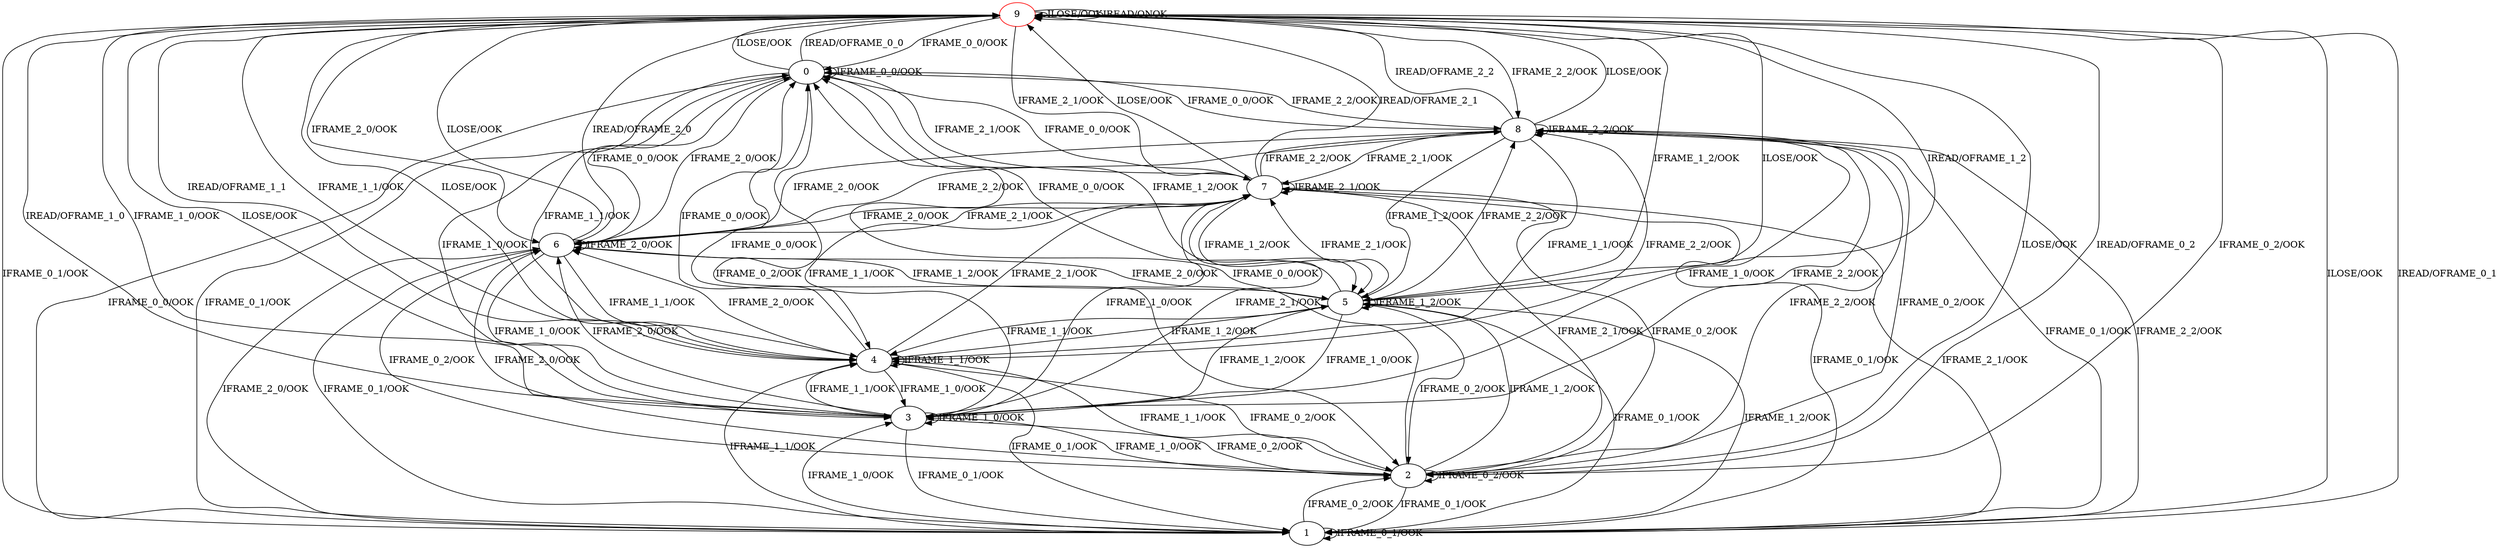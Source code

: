 digraph {
9 [color="red"]
0
1
2
3
4
5
6
7
8
9 -> 0 [label="IFRAME_0_0/OOK"]
9 -> 1 [label="IFRAME_0_1/OOK"]
9 -> 2 [label="IFRAME_0_2/OOK"]
9 -> 3 [label="IFRAME_1_0/OOK"]
9 -> 4 [label="IFRAME_1_1/OOK"]
9 -> 5 [label="IFRAME_1_2/OOK"]
9 -> 6 [label="IFRAME_2_0/OOK"]
9 -> 7 [label="IFRAME_2_1/OOK"]
9 -> 8 [label="IFRAME_2_2/OOK"]
9 -> 9 [label="ILOSE/OOK"]
9 -> 9 [label="IREAD/ONOK"]
0 -> 0 [label="IFRAME_0_0/OOK"]
0 -> 1 [label="IFRAME_0_1/OOK"]
0 -> 2 [label="IFRAME_0_2/OOK"]
0 -> 3 [label="IFRAME_1_0/OOK"]
0 -> 4 [label="IFRAME_1_1/OOK"]
0 -> 5 [label="IFRAME_1_2/OOK"]
0 -> 6 [label="IFRAME_2_0/OOK"]
0 -> 7 [label="IFRAME_2_1/OOK"]
0 -> 8 [label="IFRAME_2_2/OOK"]
0 -> 9 [label="ILOSE/OOK"]
0 -> 9 [label="IREAD/OFRAME_0_0"]
1 -> 0 [label="IFRAME_0_0/OOK"]
1 -> 1 [label="IFRAME_0_1/OOK"]
1 -> 2 [label="IFRAME_0_2/OOK"]
1 -> 3 [label="IFRAME_1_0/OOK"]
1 -> 4 [label="IFRAME_1_1/OOK"]
1 -> 5 [label="IFRAME_1_2/OOK"]
1 -> 6 [label="IFRAME_2_0/OOK"]
1 -> 7 [label="IFRAME_2_1/OOK"]
1 -> 8 [label="IFRAME_2_2/OOK"]
1 -> 9 [label="ILOSE/OOK"]
1 -> 9 [label="IREAD/OFRAME_0_1"]
2 -> 0 [label="IFRAME_0_0/OOK"]
2 -> 1 [label="IFRAME_0_1/OOK"]
2 -> 2 [label="IFRAME_0_2/OOK"]
2 -> 3 [label="IFRAME_1_0/OOK"]
2 -> 4 [label="IFRAME_1_1/OOK"]
2 -> 5 [label="IFRAME_1_2/OOK"]
2 -> 6 [label="IFRAME_2_0/OOK"]
2 -> 7 [label="IFRAME_2_1/OOK"]
2 -> 8 [label="IFRAME_2_2/OOK"]
2 -> 9 [label="ILOSE/OOK"]
2 -> 9 [label="IREAD/OFRAME_0_2"]
3 -> 0 [label="IFRAME_0_0/OOK"]
3 -> 1 [label="IFRAME_0_1/OOK"]
3 -> 2 [label="IFRAME_0_2/OOK"]
3 -> 3 [label="IFRAME_1_0/OOK"]
3 -> 4 [label="IFRAME_1_1/OOK"]
3 -> 5 [label="IFRAME_1_2/OOK"]
3 -> 6 [label="IFRAME_2_0/OOK"]
3 -> 7 [label="IFRAME_2_1/OOK"]
3 -> 8 [label="IFRAME_2_2/OOK"]
3 -> 9 [label="ILOSE/OOK"]
3 -> 9 [label="IREAD/OFRAME_1_0"]
4 -> 0 [label="IFRAME_0_0/OOK"]
4 -> 1 [label="IFRAME_0_1/OOK"]
4 -> 2 [label="IFRAME_0_2/OOK"]
4 -> 3 [label="IFRAME_1_0/OOK"]
4 -> 4 [label="IFRAME_1_1/OOK"]
4 -> 5 [label="IFRAME_1_2/OOK"]
4 -> 6 [label="IFRAME_2_0/OOK"]
4 -> 7 [label="IFRAME_2_1/OOK"]
4 -> 8 [label="IFRAME_2_2/OOK"]
4 -> 9 [label="ILOSE/OOK"]
4 -> 9 [label="IREAD/OFRAME_1_1"]
5 -> 0 [label="IFRAME_0_0/OOK"]
5 -> 1 [label="IFRAME_0_1/OOK"]
5 -> 2 [label="IFRAME_0_2/OOK"]
5 -> 3 [label="IFRAME_1_0/OOK"]
5 -> 4 [label="IFRAME_1_1/OOK"]
5 -> 5 [label="IFRAME_1_2/OOK"]
5 -> 6 [label="IFRAME_2_0/OOK"]
5 -> 7 [label="IFRAME_2_1/OOK"]
5 -> 8 [label="IFRAME_2_2/OOK"]
5 -> 9 [label="ILOSE/OOK"]
5 -> 9 [label="IREAD/OFRAME_1_2"]
6 -> 0 [label="IFRAME_0_0/OOK"]
6 -> 1 [label="IFRAME_0_1/OOK"]
6 -> 2 [label="IFRAME_0_2/OOK"]
6 -> 3 [label="IFRAME_1_0/OOK"]
6 -> 4 [label="IFRAME_1_1/OOK"]
6 -> 5 [label="IFRAME_1_2/OOK"]
6 -> 6 [label="IFRAME_2_0/OOK"]
6 -> 7 [label="IFRAME_2_1/OOK"]
6 -> 8 [label="IFRAME_2_2/OOK"]
6 -> 9 [label="ILOSE/OOK"]
6 -> 9 [label="IREAD/OFRAME_2_0"]
7 -> 0 [label="IFRAME_0_0/OOK"]
7 -> 1 [label="IFRAME_0_1/OOK"]
7 -> 2 [label="IFRAME_0_2/OOK"]
7 -> 3 [label="IFRAME_1_0/OOK"]
7 -> 4 [label="IFRAME_1_1/OOK"]
7 -> 5 [label="IFRAME_1_2/OOK"]
7 -> 6 [label="IFRAME_2_0/OOK"]
7 -> 7 [label="IFRAME_2_1/OOK"]
7 -> 8 [label="IFRAME_2_2/OOK"]
7 -> 9 [label="ILOSE/OOK"]
7 -> 9 [label="IREAD/OFRAME_2_1"]
8 -> 0 [label="IFRAME_0_0/OOK"]
8 -> 1 [label="IFRAME_0_1/OOK"]
8 -> 2 [label="IFRAME_0_2/OOK"]
8 -> 3 [label="IFRAME_1_0/OOK"]
8 -> 4 [label="IFRAME_1_1/OOK"]
8 -> 5 [label="IFRAME_1_2/OOK"]
8 -> 6 [label="IFRAME_2_0/OOK"]
8 -> 7 [label="IFRAME_2_1/OOK"]
8 -> 8 [label="IFRAME_2_2/OOK"]
8 -> 9 [label="ILOSE/OOK"]
8 -> 9 [label="IREAD/OFRAME_2_2"]
}
